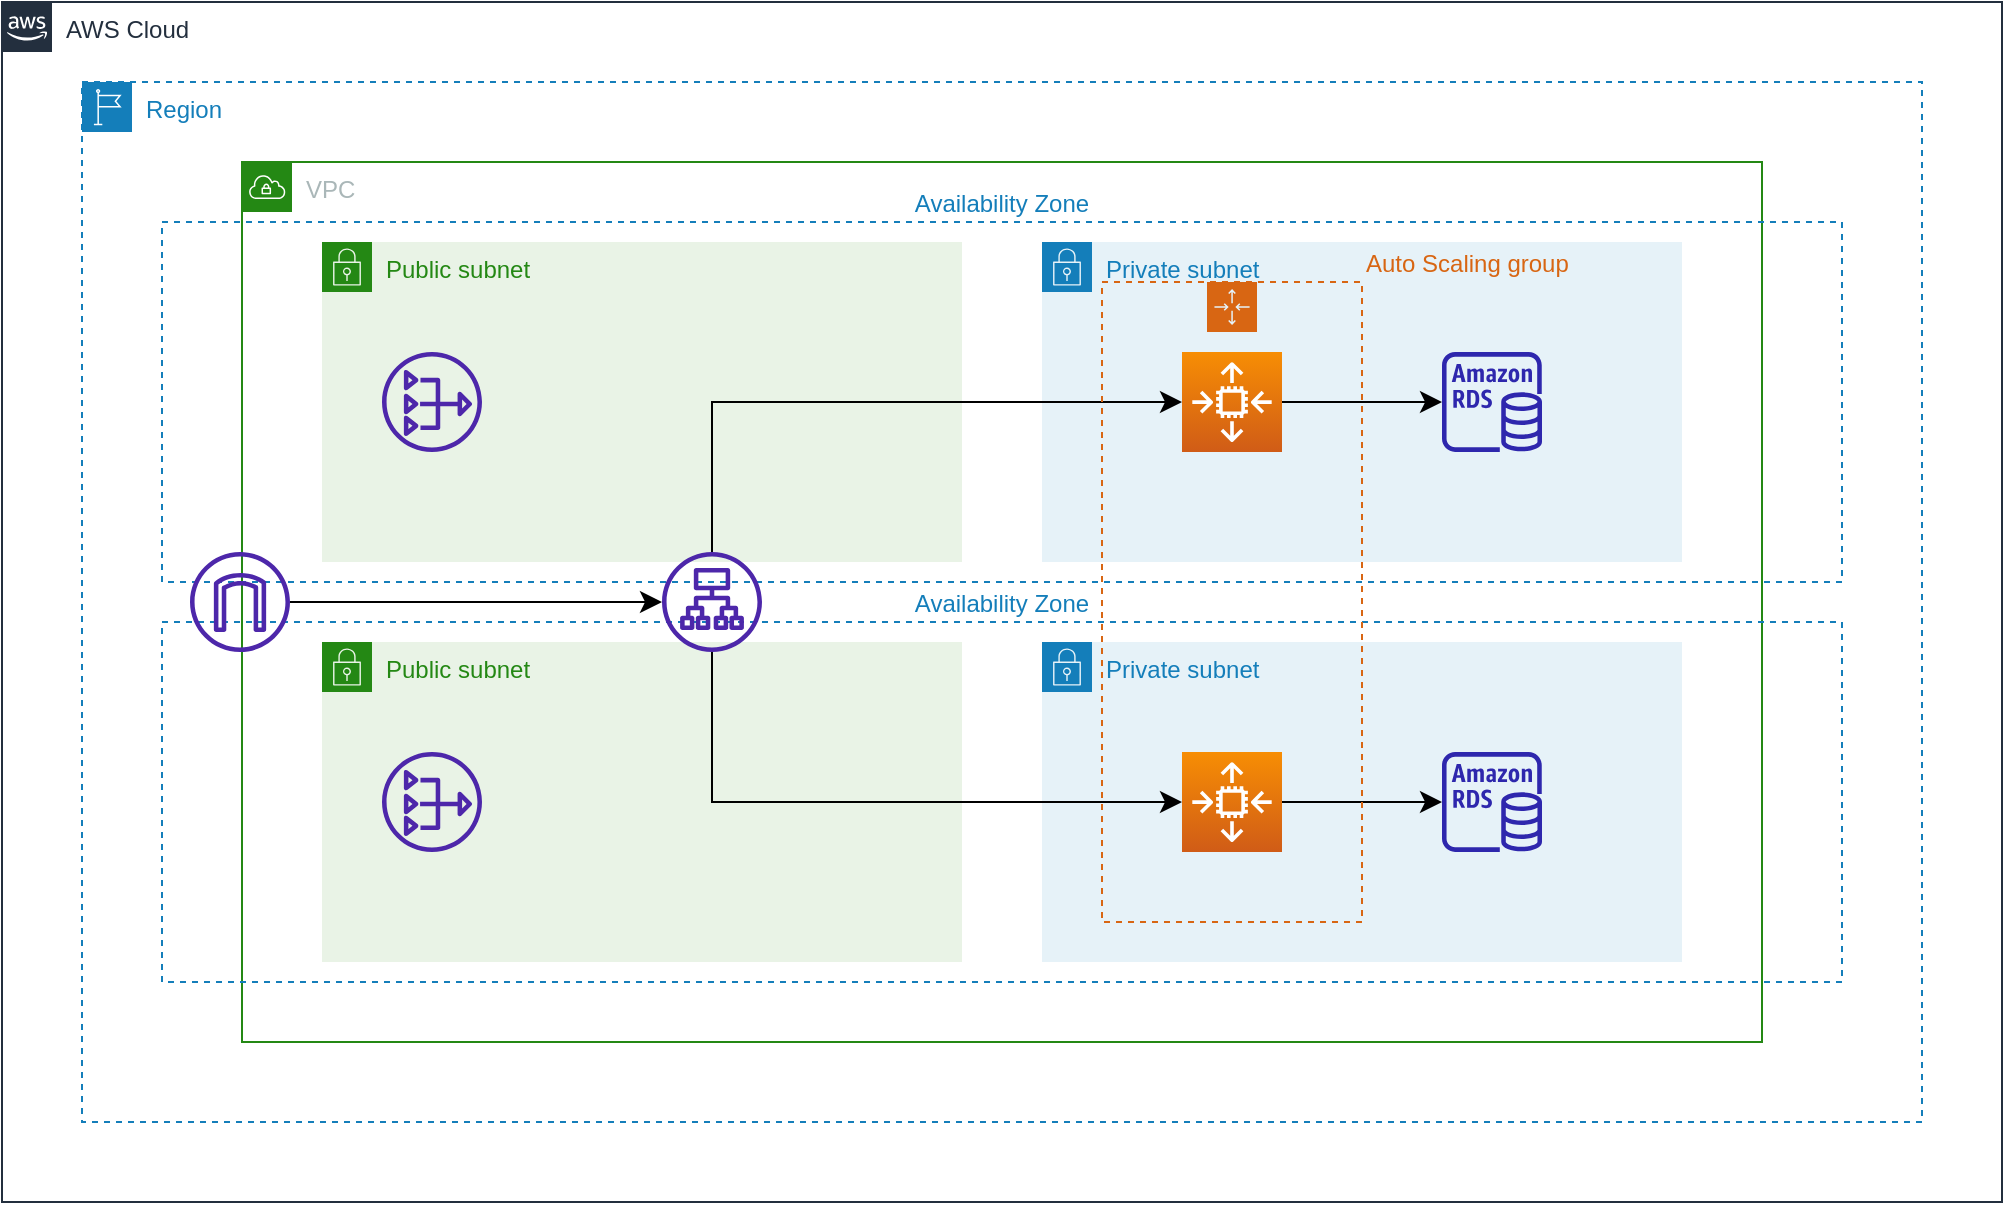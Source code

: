 <mxfile version="20.8.16" type="device"><diagram name="ページ1" id="viBW72h53Z6ktpFqk2qb"><mxGraphModel dx="1418" dy="876" grid="0" gridSize="10" guides="1" tooltips="1" connect="1" arrows="1" fold="1" page="0" pageScale="1" pageWidth="827" pageHeight="1169" background="#ffffff" math="0" shadow="0"><root><mxCell id="0"/><mxCell id="1" parent="0"/><mxCell id="N4wgNOyeEBePQCyGjJUH-1" value="AWS Cloud" style="points=[[0,0],[0.25,0],[0.5,0],[0.75,0],[1,0],[1,0.25],[1,0.5],[1,0.75],[1,1],[0.75,1],[0.5,1],[0.25,1],[0,1],[0,0.75],[0,0.5],[0,0.25]];outlineConnect=0;gradientColor=none;html=1;whiteSpace=wrap;fontSize=12;fontStyle=0;container=1;pointerEvents=0;collapsible=0;recursiveResize=0;shape=mxgraph.aws4.group;grIcon=mxgraph.aws4.group_aws_cloud_alt;strokeColor=#232F3E;fillColor=none;verticalAlign=top;align=left;spacingLeft=30;fontColor=#232F3E;dashed=0;" parent="1" vertex="1"><mxGeometry x="320" y="240" width="1000" height="600" as="geometry"/></mxCell><mxCell id="An4B-7PhzWipLY_BuG4J-2" value="Region" style="points=[[0,0],[0.25,0],[0.5,0],[0.75,0],[1,0],[1,0.25],[1,0.5],[1,0.75],[1,1],[0.75,1],[0.5,1],[0.25,1],[0,1],[0,0.75],[0,0.5],[0,0.25]];outlineConnect=0;gradientColor=none;html=1;whiteSpace=wrap;fontSize=12;fontStyle=0;container=0;pointerEvents=0;collapsible=0;recursiveResize=0;shape=mxgraph.aws4.group;grIcon=mxgraph.aws4.group_region;strokeColor=#147EBA;fillColor=none;verticalAlign=top;align=left;spacingLeft=30;fontColor=#147EBA;dashed=1;resizeWidth=1;resizeHeight=1;" parent="N4wgNOyeEBePQCyGjJUH-1" vertex="1"><mxGeometry x="40" y="40" width="920" height="520" as="geometry"/></mxCell><mxCell id="N4wgNOyeEBePQCyGjJUH-2" value="VPC" style="points=[[0,0],[0.25,0],[0.5,0],[0.75,0],[1,0],[1,0.25],[1,0.5],[1,0.75],[1,1],[0.75,1],[0.5,1],[0.25,1],[0,1],[0,0.75],[0,0.5],[0,0.25]];outlineConnect=0;gradientColor=none;html=1;whiteSpace=wrap;fontSize=12;fontStyle=0;container=0;pointerEvents=0;collapsible=0;recursiveResize=0;shape=mxgraph.aws4.group;grIcon=mxgraph.aws4.group_vpc;strokeColor=#248814;fillColor=none;verticalAlign=top;align=left;spacingLeft=30;fontColor=#AAB7B8;dashed=0;expand=0;resizeWidth=1;resizeHeight=1;" parent="An4B-7PhzWipLY_BuG4J-2" vertex="1"><mxGeometry x="80" y="40" width="760" height="440" as="geometry"/></mxCell><mxCell id="ICA3GgugDbyJenAsGCzz-24" value="Availability Zone" style="fillColor=none;strokeColor=#147EBA;dashed=1;verticalAlign=bottom;fontStyle=0;fontColor=#147EBA;labelPosition=center;verticalLabelPosition=top;align=center;" parent="N4wgNOyeEBePQCyGjJUH-2" vertex="1"><mxGeometry x="-40" y="230" width="840" height="180" as="geometry"/></mxCell><mxCell id="N4wgNOyeEBePQCyGjJUH-7" value="Availability Zone" style="fillColor=none;strokeColor=#147EBA;dashed=1;verticalAlign=bottom;fontStyle=0;fontColor=#147EBA;recursiveResize=1;expand=1;resizable=1;labelPosition=center;verticalLabelPosition=top;align=center;" parent="N4wgNOyeEBePQCyGjJUH-2" vertex="1"><mxGeometry x="-40" y="30" width="840" height="180" as="geometry"/></mxCell><mxCell id="N4wgNOyeEBePQCyGjJUH-5" value="Public subnet" style="points=[[0,0],[0.25,0],[0.5,0],[0.75,0],[1,0],[1,0.25],[1,0.5],[1,0.75],[1,1],[0.75,1],[0.5,1],[0.25,1],[0,1],[0,0.75],[0,0.5],[0,0.25]];outlineConnect=0;gradientColor=none;html=1;whiteSpace=wrap;fontSize=12;fontStyle=0;container=1;pointerEvents=0;collapsible=0;recursiveResize=0;shape=mxgraph.aws4.group;grIcon=mxgraph.aws4.group_security_group;grStroke=0;strokeColor=#248814;fillColor=#E9F3E6;verticalAlign=top;align=left;spacingLeft=30;fontColor=#248814;dashed=0;" parent="N4wgNOyeEBePQCyGjJUH-2" vertex="1"><mxGeometry x="40" y="40" width="320" height="160" as="geometry"/></mxCell><mxCell id="Ob2CRDAElq-G_UytTZOV-3" value="" style="outlineConnect=0;fontColor=#232F3E;gradientColor=none;fillColor=#4D27AA;strokeColor=none;dashed=0;verticalLabelPosition=bottom;verticalAlign=top;align=center;html=1;fontSize=12;fontStyle=0;aspect=fixed;pointerEvents=1;shape=mxgraph.aws4.nat_gateway;" parent="N4wgNOyeEBePQCyGjJUH-5" vertex="1"><mxGeometry x="30" y="55" width="50" height="50" as="geometry"/></mxCell><mxCell id="N4wgNOyeEBePQCyGjJUH-3" value="Private subnet" style="points=[[0,0],[0.25,0],[0.5,0],[0.75,0],[1,0],[1,0.25],[1,0.5],[1,0.75],[1,1],[0.75,1],[0.5,1],[0.25,1],[0,1],[0,0.75],[0,0.5],[0,0.25]];outlineConnect=0;gradientColor=none;html=1;whiteSpace=wrap;fontSize=12;fontStyle=0;container=1;pointerEvents=0;collapsible=0;recursiveResize=0;shape=mxgraph.aws4.group;grIcon=mxgraph.aws4.group_security_group;grStroke=0;strokeColor=#147EBA;fillColor=#E6F2F8;verticalAlign=top;align=left;spacingLeft=30;fontColor=#147EBA;dashed=0;" parent="N4wgNOyeEBePQCyGjJUH-2" vertex="1"><mxGeometry x="400" y="40" width="320" height="160" as="geometry"/></mxCell><mxCell id="ICA3GgugDbyJenAsGCzz-16" style="edgeStyle=orthogonalEdgeStyle;rounded=0;orthogonalLoop=1;jettySize=auto;html=1;fontSize=12;startSize=8;endSize=8;" parent="N4wgNOyeEBePQCyGjJUH-3" source="Ob2CRDAElq-G_UytTZOV-1" target="Ob2CRDAElq-G_UytTZOV-2" edge="1"><mxGeometry relative="1" as="geometry"/></mxCell><mxCell id="Ob2CRDAElq-G_UytTZOV-1" value="" style="points=[[0,0,0],[0.25,0,0],[0.5,0,0],[0.75,0,0],[1,0,0],[0,1,0],[0.25,1,0],[0.5,1,0],[0.75,1,0],[1,1,0],[0,0.25,0],[0,0.5,0],[0,0.75,0],[1,0.25,0],[1,0.5,0],[1,0.75,0]];outlineConnect=0;fontColor=#232F3E;gradientColor=#F78E04;gradientDirection=north;fillColor=#D05C17;strokeColor=#ffffff;dashed=0;verticalLabelPosition=bottom;verticalAlign=top;align=center;html=1;fontSize=12;fontStyle=0;aspect=fixed;shape=mxgraph.aws4.resourceIcon;resIcon=mxgraph.aws4.auto_scaling2;flipV=0;" parent="N4wgNOyeEBePQCyGjJUH-3" vertex="1"><mxGeometry x="70" y="55" width="50" height="50" as="geometry"/></mxCell><mxCell id="Ob2CRDAElq-G_UytTZOV-2" value="" style="outlineConnect=0;fontColor=#232F3E;gradientColor=none;fillColor=#2E27AD;strokeColor=none;dashed=0;verticalLabelPosition=bottom;verticalAlign=top;align=center;html=1;fontSize=12;fontStyle=0;aspect=fixed;pointerEvents=1;shape=mxgraph.aws4.rds_instance;" parent="N4wgNOyeEBePQCyGjJUH-3" vertex="1"><mxGeometry x="200" y="55" width="50" height="50" as="geometry"/></mxCell><mxCell id="ICA3GgugDbyJenAsGCzz-15" style="edgeStyle=orthogonalEdgeStyle;rounded=0;orthogonalLoop=1;jettySize=auto;html=1;entryX=0;entryY=0.5;entryDx=0;entryDy=0;entryPerimeter=0;fontSize=12;startSize=8;endSize=8;" parent="N4wgNOyeEBePQCyGjJUH-2" source="Ob2CRDAElq-G_UytTZOV-4" target="Ob2CRDAElq-G_UytTZOV-1" edge="1"><mxGeometry relative="1" as="geometry"><Array as="points"><mxPoint x="235" y="120"/></Array></mxGeometry></mxCell><mxCell id="An4B-7PhzWipLY_BuG4J-1" value="" style="outlineConnect=0;fontColor=#232F3E;gradientColor=none;fillColor=#4D27AA;strokeColor=none;dashed=0;verticalLabelPosition=bottom;verticalAlign=top;align=center;html=1;fontSize=12;fontStyle=0;aspect=fixed;pointerEvents=1;shape=mxgraph.aws4.internet_gateway;" parent="N4wgNOyeEBePQCyGjJUH-2" vertex="1"><mxGeometry x="-26" y="195" width="50" height="50" as="geometry"/></mxCell><mxCell id="ICA3GgugDbyJenAsGCzz-14" style="edgeStyle=orthogonalEdgeStyle;rounded=0;orthogonalLoop=1;jettySize=auto;html=1;fontSize=12;startSize=8;endSize=8;" parent="N4wgNOyeEBePQCyGjJUH-2" source="An4B-7PhzWipLY_BuG4J-1" target="Ob2CRDAElq-G_UytTZOV-4" edge="1"><mxGeometry relative="1" as="geometry"/></mxCell><mxCell id="ICA3GgugDbyJenAsGCzz-18" value="Public subnet" style="points=[[0,0],[0.25,0],[0.5,0],[0.75,0],[1,0],[1,0.25],[1,0.5],[1,0.75],[1,1],[0.75,1],[0.5,1],[0.25,1],[0,1],[0,0.75],[0,0.5],[0,0.25]];outlineConnect=0;gradientColor=none;html=1;whiteSpace=wrap;fontSize=12;fontStyle=0;container=1;pointerEvents=0;collapsible=0;recursiveResize=0;shape=mxgraph.aws4.group;grIcon=mxgraph.aws4.group_security_group;grStroke=0;strokeColor=#248814;fillColor=#E9F3E6;verticalAlign=top;align=left;spacingLeft=30;fontColor=#248814;dashed=0;" parent="N4wgNOyeEBePQCyGjJUH-2" vertex="1"><mxGeometry x="40" y="240" width="320" height="160" as="geometry"/></mxCell><mxCell id="ICA3GgugDbyJenAsGCzz-19" value="" style="outlineConnect=0;fontColor=#232F3E;gradientColor=none;fillColor=#4D27AA;strokeColor=none;dashed=0;verticalLabelPosition=bottom;verticalAlign=top;align=center;html=1;fontSize=12;fontStyle=0;aspect=fixed;pointerEvents=1;shape=mxgraph.aws4.nat_gateway;" parent="ICA3GgugDbyJenAsGCzz-18" vertex="1"><mxGeometry x="30" y="55" width="50" height="50" as="geometry"/></mxCell><mxCell id="ICA3GgugDbyJenAsGCzz-20" value="Private subnet" style="points=[[0,0],[0.25,0],[0.5,0],[0.75,0],[1,0],[1,0.25],[1,0.5],[1,0.75],[1,1],[0.75,1],[0.5,1],[0.25,1],[0,1],[0,0.75],[0,0.5],[0,0.25]];outlineConnect=0;gradientColor=none;html=1;whiteSpace=wrap;fontSize=12;fontStyle=0;container=1;pointerEvents=0;collapsible=0;recursiveResize=0;shape=mxgraph.aws4.group;grIcon=mxgraph.aws4.group_security_group;grStroke=0;strokeColor=#147EBA;fillColor=#E6F2F8;verticalAlign=top;align=left;spacingLeft=30;fontColor=#147EBA;dashed=0;" parent="N4wgNOyeEBePQCyGjJUH-2" vertex="1"><mxGeometry x="400" y="240" width="320" height="160" as="geometry"/></mxCell><mxCell id="ICA3GgugDbyJenAsGCzz-21" style="edgeStyle=orthogonalEdgeStyle;rounded=0;orthogonalLoop=1;jettySize=auto;html=1;fontSize=12;startSize=8;endSize=8;" parent="ICA3GgugDbyJenAsGCzz-20" source="ICA3GgugDbyJenAsGCzz-22" target="ICA3GgugDbyJenAsGCzz-23" edge="1"><mxGeometry relative="1" as="geometry"/></mxCell><mxCell id="ICA3GgugDbyJenAsGCzz-22" value="" style="points=[[0,0,0],[0.25,0,0],[0.5,0,0],[0.75,0,0],[1,0,0],[0,1,0],[0.25,1,0],[0.5,1,0],[0.75,1,0],[1,1,0],[0,0.25,0],[0,0.5,0],[0,0.75,0],[1,0.25,0],[1,0.5,0],[1,0.75,0]];outlineConnect=0;fontColor=#232F3E;gradientColor=#F78E04;gradientDirection=north;fillColor=#D05C17;strokeColor=#ffffff;dashed=0;verticalLabelPosition=bottom;verticalAlign=top;align=center;html=1;fontSize=12;fontStyle=0;aspect=fixed;shape=mxgraph.aws4.resourceIcon;resIcon=mxgraph.aws4.auto_scaling2;flipV=0;" parent="ICA3GgugDbyJenAsGCzz-20" vertex="1"><mxGeometry x="70" y="55" width="50" height="50" as="geometry"/></mxCell><mxCell id="ICA3GgugDbyJenAsGCzz-23" value="" style="outlineConnect=0;fontColor=#232F3E;gradientColor=none;fillColor=#2E27AD;strokeColor=none;dashed=0;verticalLabelPosition=bottom;verticalAlign=top;align=center;html=1;fontSize=12;fontStyle=0;aspect=fixed;pointerEvents=1;shape=mxgraph.aws4.rds_instance;" parent="ICA3GgugDbyJenAsGCzz-20" vertex="1"><mxGeometry x="200" y="55" width="50" height="50" as="geometry"/></mxCell><mxCell id="ICA3GgugDbyJenAsGCzz-25" style="edgeStyle=orthogonalEdgeStyle;rounded=0;orthogonalLoop=1;jettySize=auto;html=1;fontSize=12;startSize=8;endSize=8;" parent="N4wgNOyeEBePQCyGjJUH-2" source="Ob2CRDAElq-G_UytTZOV-4" target="ICA3GgugDbyJenAsGCzz-22" edge="1"><mxGeometry relative="1" as="geometry"><Array as="points"><mxPoint x="235" y="320"/></Array><mxPoint x="468" y="320" as="targetPoint"/></mxGeometry></mxCell><mxCell id="Ob2CRDAElq-G_UytTZOV-4" value="" style="outlineConnect=0;fontColor=#232F3E;gradientColor=none;fillColor=#4D27AA;strokeColor=none;dashed=0;verticalLabelPosition=bottom;verticalAlign=top;align=center;html=1;fontSize=12;fontStyle=0;aspect=fixed;pointerEvents=1;shape=mxgraph.aws4.application_load_balancer;" parent="N4wgNOyeEBePQCyGjJUH-2" vertex="1"><mxGeometry x="210" y="195" width="50" height="50" as="geometry"/></mxCell><mxCell id="ICA3GgugDbyJenAsGCzz-27" value="Auto Scaling group" style="points=[[0,0],[0.25,0],[0.5,0],[0.75,0],[1,0],[1,0.25],[1,0.5],[1,0.75],[1,1],[0.75,1],[0.5,1],[0.25,1],[0,1],[0,0.75],[0,0.5],[0,0.25]];outlineConnect=0;gradientColor=none;html=1;whiteSpace=wrap;fontSize=12;fontStyle=0;container=1;pointerEvents=0;collapsible=0;recursiveResize=0;shape=mxgraph.aws4.groupCenter;grIcon=mxgraph.aws4.group_auto_scaling_group;grStroke=1;strokeColor=#D86613;fillColor=none;verticalAlign=bottom;align=left;fontColor=#D86613;dashed=1;spacingTop=25;labelPosition=right;verticalLabelPosition=top;" parent="N4wgNOyeEBePQCyGjJUH-2" vertex="1"><mxGeometry x="430" y="60" width="130" height="320" as="geometry"/></mxCell></root></mxGraphModel></diagram></mxfile>
